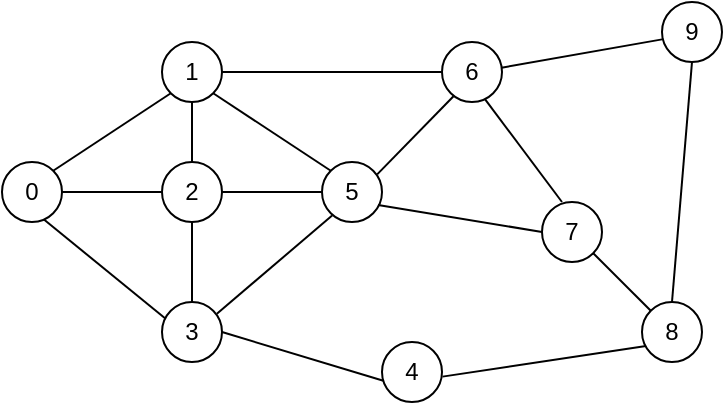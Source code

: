 <mxfile version="24.3.1" type="device">
  <diagram name="Trang-1" id="HcwnnXX4IhuXR0QMQcQt">
    <mxGraphModel dx="626" dy="260" grid="1" gridSize="10" guides="1" tooltips="1" connect="1" arrows="1" fold="1" page="1" pageScale="1" pageWidth="827" pageHeight="1169" math="0" shadow="0">
      <root>
        <mxCell id="0" />
        <mxCell id="1" parent="0" />
        <mxCell id="5IIIuxnwcmmMt2KY1zF--2" value="1" style="ellipse;whiteSpace=wrap;html=1;aspect=fixed;" vertex="1" parent="1">
          <mxGeometry x="310" y="290" width="30" height="30" as="geometry" />
        </mxCell>
        <mxCell id="5IIIuxnwcmmMt2KY1zF--3" value="2" style="ellipse;whiteSpace=wrap;html=1;aspect=fixed;" vertex="1" parent="1">
          <mxGeometry x="310" y="350" width="30" height="30" as="geometry" />
        </mxCell>
        <mxCell id="5IIIuxnwcmmMt2KY1zF--4" value="3" style="ellipse;whiteSpace=wrap;html=1;aspect=fixed;" vertex="1" parent="1">
          <mxGeometry x="310" y="420" width="30" height="30" as="geometry" />
        </mxCell>
        <mxCell id="5IIIuxnwcmmMt2KY1zF--5" value="0" style="ellipse;whiteSpace=wrap;html=1;aspect=fixed;" vertex="1" parent="1">
          <mxGeometry x="230" y="350" width="30" height="30" as="geometry" />
        </mxCell>
        <mxCell id="5IIIuxnwcmmMt2KY1zF--6" value="5" style="ellipse;whiteSpace=wrap;html=1;aspect=fixed;" vertex="1" parent="1">
          <mxGeometry x="390" y="350" width="30" height="30" as="geometry" />
        </mxCell>
        <mxCell id="5IIIuxnwcmmMt2KY1zF--7" value="4" style="ellipse;whiteSpace=wrap;html=1;aspect=fixed;" vertex="1" parent="1">
          <mxGeometry x="420" y="440" width="30" height="30" as="geometry" />
        </mxCell>
        <mxCell id="5IIIuxnwcmmMt2KY1zF--8" value="6" style="ellipse;whiteSpace=wrap;html=1;aspect=fixed;" vertex="1" parent="1">
          <mxGeometry x="450" y="290" width="30" height="30" as="geometry" />
        </mxCell>
        <mxCell id="5IIIuxnwcmmMt2KY1zF--9" value="7" style="ellipse;whiteSpace=wrap;html=1;aspect=fixed;" vertex="1" parent="1">
          <mxGeometry x="500" y="370" width="30" height="30" as="geometry" />
        </mxCell>
        <mxCell id="5IIIuxnwcmmMt2KY1zF--10" value="8" style="ellipse;whiteSpace=wrap;html=1;aspect=fixed;" vertex="1" parent="1">
          <mxGeometry x="550" y="420" width="30" height="30" as="geometry" />
        </mxCell>
        <mxCell id="5IIIuxnwcmmMt2KY1zF--11" value="9" style="ellipse;whiteSpace=wrap;html=1;aspect=fixed;" vertex="1" parent="1">
          <mxGeometry x="560" y="270" width="30" height="30" as="geometry" />
        </mxCell>
        <mxCell id="5IIIuxnwcmmMt2KY1zF--13" value="" style="endArrow=none;html=1;rounded=0;entryX=0;entryY=1;entryDx=0;entryDy=0;exitX=1;exitY=0;exitDx=0;exitDy=0;" edge="1" parent="1" source="5IIIuxnwcmmMt2KY1zF--5" target="5IIIuxnwcmmMt2KY1zF--2">
          <mxGeometry width="50" height="50" relative="1" as="geometry">
            <mxPoint x="420" y="360" as="sourcePoint" />
            <mxPoint x="470" y="310" as="targetPoint" />
          </mxGeometry>
        </mxCell>
        <mxCell id="5IIIuxnwcmmMt2KY1zF--16" value="" style="endArrow=none;html=1;rounded=0;exitX=1;exitY=0.5;exitDx=0;exitDy=0;entryX=0;entryY=0.5;entryDx=0;entryDy=0;" edge="1" parent="1" source="5IIIuxnwcmmMt2KY1zF--5" target="5IIIuxnwcmmMt2KY1zF--3">
          <mxGeometry width="50" height="50" relative="1" as="geometry">
            <mxPoint x="420" y="360" as="sourcePoint" />
            <mxPoint x="470" y="310" as="targetPoint" />
          </mxGeometry>
        </mxCell>
        <mxCell id="5IIIuxnwcmmMt2KY1zF--17" value="" style="endArrow=none;html=1;rounded=0;exitX=1;exitY=0.5;exitDx=0;exitDy=0;entryX=0;entryY=0.5;entryDx=0;entryDy=0;" edge="1" parent="1" source="5IIIuxnwcmmMt2KY1zF--3" target="5IIIuxnwcmmMt2KY1zF--6">
          <mxGeometry width="50" height="50" relative="1" as="geometry">
            <mxPoint x="420" y="360" as="sourcePoint" />
            <mxPoint x="470" y="310" as="targetPoint" />
          </mxGeometry>
        </mxCell>
        <mxCell id="5IIIuxnwcmmMt2KY1zF--18" value="" style="endArrow=none;html=1;rounded=0;entryX=0.5;entryY=1;entryDx=0;entryDy=0;exitX=0.5;exitY=0;exitDx=0;exitDy=0;" edge="1" parent="1" source="5IIIuxnwcmmMt2KY1zF--3" target="5IIIuxnwcmmMt2KY1zF--2">
          <mxGeometry width="50" height="50" relative="1" as="geometry">
            <mxPoint x="420" y="360" as="sourcePoint" />
            <mxPoint x="470" y="310" as="targetPoint" />
          </mxGeometry>
        </mxCell>
        <mxCell id="5IIIuxnwcmmMt2KY1zF--21" value="" style="endArrow=none;html=1;rounded=0;entryX=0.5;entryY=1;entryDx=0;entryDy=0;exitX=0.5;exitY=0;exitDx=0;exitDy=0;" edge="1" parent="1" source="5IIIuxnwcmmMt2KY1zF--4" target="5IIIuxnwcmmMt2KY1zF--3">
          <mxGeometry width="50" height="50" relative="1" as="geometry">
            <mxPoint x="420" y="410" as="sourcePoint" />
            <mxPoint x="470" y="360" as="targetPoint" />
          </mxGeometry>
        </mxCell>
        <mxCell id="5IIIuxnwcmmMt2KY1zF--22" value="" style="endArrow=none;html=1;rounded=0;exitX=1;exitY=0.5;exitDx=0;exitDy=0;entryX=0;entryY=0.5;entryDx=0;entryDy=0;" edge="1" parent="1" source="5IIIuxnwcmmMt2KY1zF--2" target="5IIIuxnwcmmMt2KY1zF--8">
          <mxGeometry width="50" height="50" relative="1" as="geometry">
            <mxPoint x="420" y="410" as="sourcePoint" />
            <mxPoint x="470" y="360" as="targetPoint" />
          </mxGeometry>
        </mxCell>
        <mxCell id="5IIIuxnwcmmMt2KY1zF--23" value="" style="endArrow=none;html=1;rounded=0;entryX=0.192;entryY=0.903;entryDx=0;entryDy=0;entryPerimeter=0;exitX=0.92;exitY=0.207;exitDx=0;exitDy=0;exitPerimeter=0;" edge="1" parent="1" source="5IIIuxnwcmmMt2KY1zF--6" target="5IIIuxnwcmmMt2KY1zF--8">
          <mxGeometry width="50" height="50" relative="1" as="geometry">
            <mxPoint x="420" y="410" as="sourcePoint" />
            <mxPoint x="470" y="360" as="targetPoint" />
          </mxGeometry>
        </mxCell>
        <mxCell id="5IIIuxnwcmmMt2KY1zF--24" value="" style="endArrow=none;html=1;rounded=0;entryX=1;entryY=1;entryDx=0;entryDy=0;exitX=0;exitY=0;exitDx=0;exitDy=0;" edge="1" parent="1" source="5IIIuxnwcmmMt2KY1zF--6" target="5IIIuxnwcmmMt2KY1zF--2">
          <mxGeometry width="50" height="50" relative="1" as="geometry">
            <mxPoint x="380" y="370" as="sourcePoint" />
            <mxPoint x="430" y="320" as="targetPoint" />
          </mxGeometry>
        </mxCell>
        <mxCell id="5IIIuxnwcmmMt2KY1zF--25" value="" style="endArrow=none;html=1;rounded=0;exitX=0.915;exitY=0.196;exitDx=0;exitDy=0;exitPerimeter=0;entryX=0.169;entryY=0.892;entryDx=0;entryDy=0;entryPerimeter=0;" edge="1" parent="1" source="5IIIuxnwcmmMt2KY1zF--4" target="5IIIuxnwcmmMt2KY1zF--6">
          <mxGeometry width="50" height="50" relative="1" as="geometry">
            <mxPoint x="380" y="410" as="sourcePoint" />
            <mxPoint x="430" y="360" as="targetPoint" />
          </mxGeometry>
        </mxCell>
        <mxCell id="5IIIuxnwcmmMt2KY1zF--26" value="" style="endArrow=none;html=1;rounded=0;entryX=0.023;entryY=0.647;entryDx=0;entryDy=0;entryPerimeter=0;exitX=1;exitY=0.5;exitDx=0;exitDy=0;" edge="1" parent="1" source="5IIIuxnwcmmMt2KY1zF--4" target="5IIIuxnwcmmMt2KY1zF--7">
          <mxGeometry width="50" height="50" relative="1" as="geometry">
            <mxPoint x="360" y="430" as="sourcePoint" />
            <mxPoint x="410" y="380" as="targetPoint" />
          </mxGeometry>
        </mxCell>
        <mxCell id="5IIIuxnwcmmMt2KY1zF--27" value="" style="endArrow=none;html=1;rounded=0;entryX=0.056;entryY=0.276;entryDx=0;entryDy=0;entryPerimeter=0;exitX=0.699;exitY=0.958;exitDx=0;exitDy=0;exitPerimeter=0;" edge="1" parent="1" source="5IIIuxnwcmmMt2KY1zF--5" target="5IIIuxnwcmmMt2KY1zF--4">
          <mxGeometry width="50" height="50" relative="1" as="geometry">
            <mxPoint x="230" y="370" as="sourcePoint" />
            <mxPoint x="280" y="320" as="targetPoint" />
          </mxGeometry>
        </mxCell>
        <mxCell id="5IIIuxnwcmmMt2KY1zF--28" value="" style="endArrow=none;html=1;rounded=0;entryX=0.716;entryY=0.952;entryDx=0;entryDy=0;entryPerimeter=0;exitX=0.333;exitY=0;exitDx=0;exitDy=0;exitPerimeter=0;" edge="1" parent="1" source="5IIIuxnwcmmMt2KY1zF--9" target="5IIIuxnwcmmMt2KY1zF--8">
          <mxGeometry width="50" height="50" relative="1" as="geometry">
            <mxPoint x="390" y="370" as="sourcePoint" />
            <mxPoint x="440" y="320" as="targetPoint" />
          </mxGeometry>
        </mxCell>
        <mxCell id="5IIIuxnwcmmMt2KY1zF--29" value="" style="endArrow=none;html=1;rounded=0;entryX=0;entryY=0.5;entryDx=0;entryDy=0;exitX=0.934;exitY=0.715;exitDx=0;exitDy=0;exitPerimeter=0;" edge="1" parent="1" source="5IIIuxnwcmmMt2KY1zF--6" target="5IIIuxnwcmmMt2KY1zF--9">
          <mxGeometry width="50" height="50" relative="1" as="geometry">
            <mxPoint x="440" y="370" as="sourcePoint" />
            <mxPoint x="470" y="320" as="targetPoint" />
          </mxGeometry>
        </mxCell>
        <mxCell id="5IIIuxnwcmmMt2KY1zF--30" value="" style="endArrow=none;html=1;rounded=0;entryX=0.067;entryY=0.735;entryDx=0;entryDy=0;entryPerimeter=0;exitX=1.008;exitY=0.577;exitDx=0;exitDy=0;exitPerimeter=0;" edge="1" parent="1" source="5IIIuxnwcmmMt2KY1zF--7" target="5IIIuxnwcmmMt2KY1zF--10">
          <mxGeometry width="50" height="50" relative="1" as="geometry">
            <mxPoint x="340" y="430" as="sourcePoint" />
            <mxPoint x="390" y="380" as="targetPoint" />
          </mxGeometry>
        </mxCell>
        <mxCell id="5IIIuxnwcmmMt2KY1zF--31" value="" style="endArrow=none;html=1;rounded=0;entryX=1;entryY=1;entryDx=0;entryDy=0;exitX=0;exitY=0;exitDx=0;exitDy=0;" edge="1" parent="1" source="5IIIuxnwcmmMt2KY1zF--10" target="5IIIuxnwcmmMt2KY1zF--9">
          <mxGeometry width="50" height="50" relative="1" as="geometry">
            <mxPoint x="560" y="410" as="sourcePoint" />
            <mxPoint x="490" y="340" as="targetPoint" />
          </mxGeometry>
        </mxCell>
        <mxCell id="5IIIuxnwcmmMt2KY1zF--32" value="" style="endArrow=none;html=1;rounded=0;entryX=0.5;entryY=1;entryDx=0;entryDy=0;exitX=0.5;exitY=0;exitDx=0;exitDy=0;" edge="1" parent="1" source="5IIIuxnwcmmMt2KY1zF--10" target="5IIIuxnwcmmMt2KY1zF--11">
          <mxGeometry width="50" height="50" relative="1" as="geometry">
            <mxPoint x="440" y="390" as="sourcePoint" />
            <mxPoint x="490" y="340" as="targetPoint" />
          </mxGeometry>
        </mxCell>
        <mxCell id="5IIIuxnwcmmMt2KY1zF--33" value="" style="endArrow=none;html=1;rounded=0;entryX=0.025;entryY=0.619;entryDx=0;entryDy=0;entryPerimeter=0;exitX=0.993;exitY=0.429;exitDx=0;exitDy=0;exitPerimeter=0;" edge="1" parent="1" source="5IIIuxnwcmmMt2KY1zF--8" target="5IIIuxnwcmmMt2KY1zF--11">
          <mxGeometry width="50" height="50" relative="1" as="geometry">
            <mxPoint x="440" y="390" as="sourcePoint" />
            <mxPoint x="490" y="340" as="targetPoint" />
          </mxGeometry>
        </mxCell>
      </root>
    </mxGraphModel>
  </diagram>
</mxfile>
